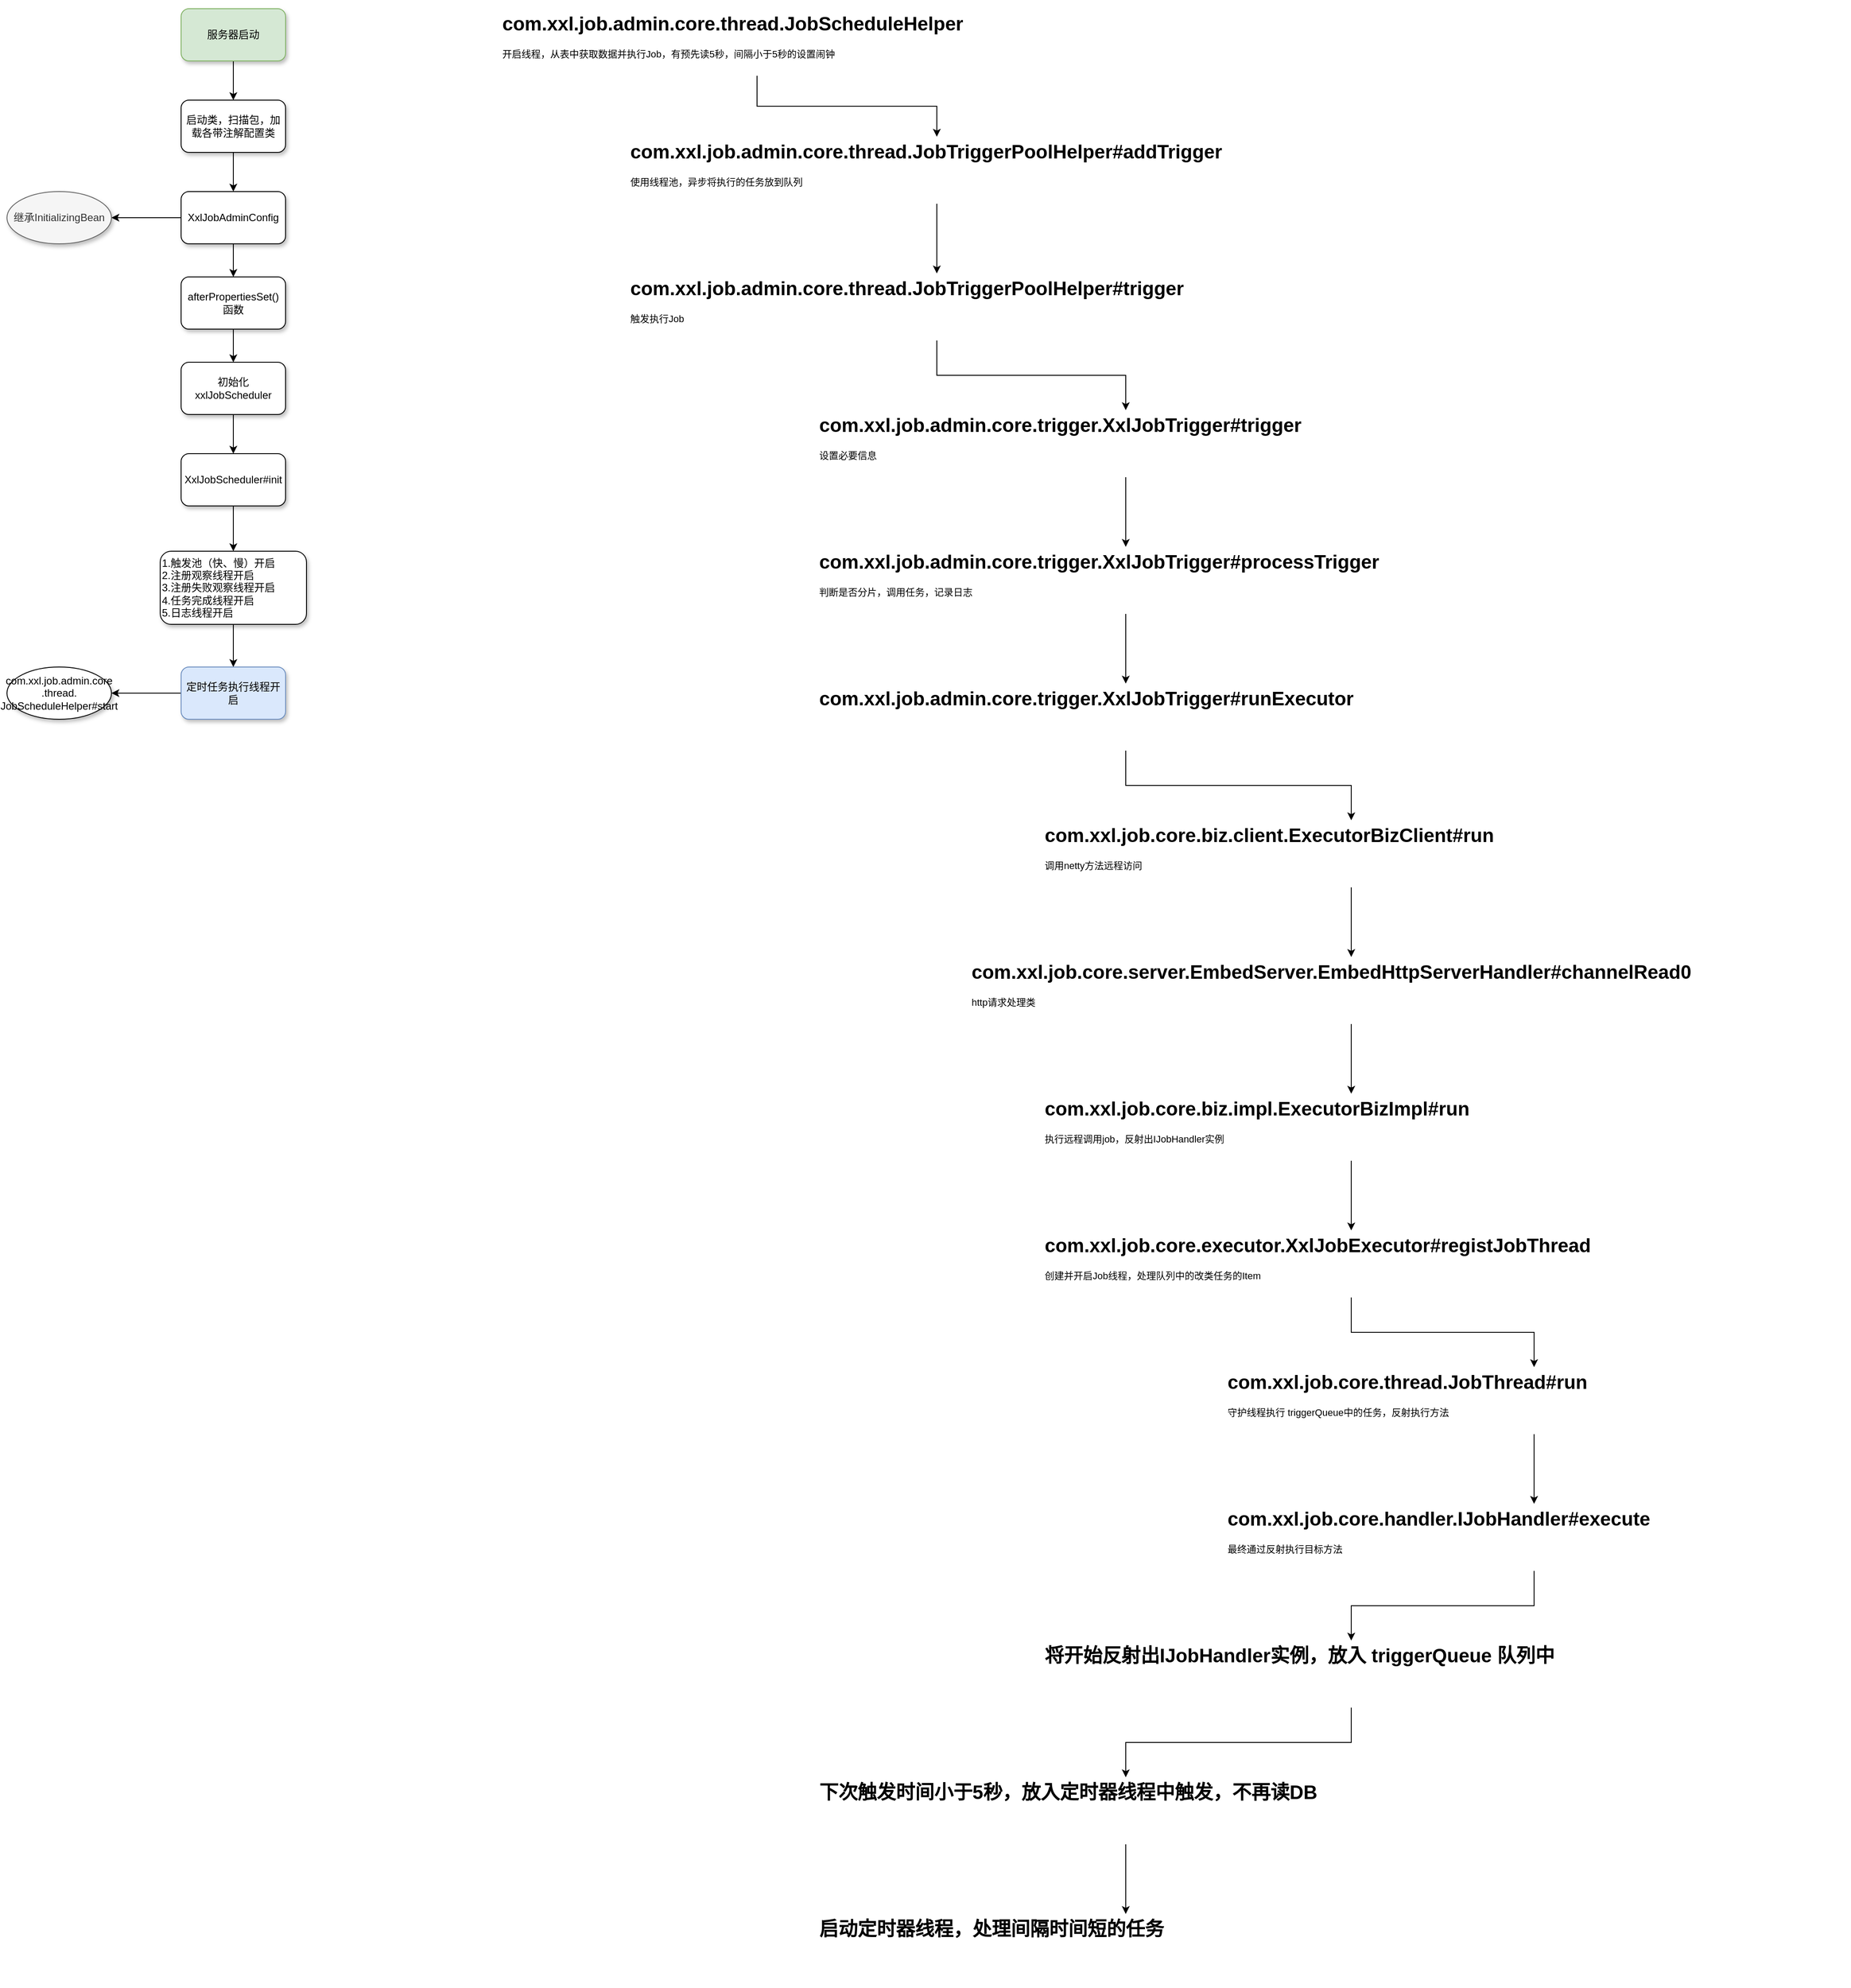 <mxfile version="20.2.0" type="device"><diagram id="TdCuFsOOBsZqoHhk3sME" name="第 1 页"><mxGraphModel dx="2062" dy="1122" grid="1" gridSize="7" guides="1" tooltips="1" connect="1" arrows="1" fold="1" page="1" pageScale="1" pageWidth="3300" pageHeight="4681" math="0" shadow="0"><root><mxCell id="0"/><mxCell id="1" parent="0"/><mxCell id="TL0Kbx53F8UFi0kQoqhP-3" value="" style="edgeStyle=orthogonalEdgeStyle;rounded=0;orthogonalLoop=1;jettySize=auto;html=1;" edge="1" parent="1" source="TL0Kbx53F8UFi0kQoqhP-1" target="TL0Kbx53F8UFi0kQoqhP-2"><mxGeometry relative="1" as="geometry"/></mxCell><mxCell id="TL0Kbx53F8UFi0kQoqhP-1" value="服务器启动" style="rounded=1;whiteSpace=wrap;html=1;shadow=1;fillColor=#d5e8d4;strokeColor=#82b366;" vertex="1" parent="1"><mxGeometry x="294" y="161" width="120" height="60" as="geometry"/></mxCell><mxCell id="TL0Kbx53F8UFi0kQoqhP-5" value="" style="edgeStyle=orthogonalEdgeStyle;shape=connector;rounded=0;orthogonalLoop=1;jettySize=auto;html=1;labelBackgroundColor=default;fontFamily=Helvetica;fontSize=11;fontColor=default;endArrow=classic;strokeColor=default;" edge="1" parent="1" source="TL0Kbx53F8UFi0kQoqhP-2" target="TL0Kbx53F8UFi0kQoqhP-4"><mxGeometry relative="1" as="geometry"/></mxCell><mxCell id="TL0Kbx53F8UFi0kQoqhP-2" value="启动类，扫描包，加载各带注解配置类" style="whiteSpace=wrap;html=1;rounded=1;shadow=1;" vertex="1" parent="1"><mxGeometry x="294" y="266" width="120" height="60" as="geometry"/></mxCell><mxCell id="TL0Kbx53F8UFi0kQoqhP-7" value="" style="edgeStyle=orthogonalEdgeStyle;shape=connector;rounded=0;orthogonalLoop=1;jettySize=auto;html=1;labelBackgroundColor=default;fontFamily=Helvetica;fontSize=11;fontColor=default;endArrow=classic;strokeColor=default;" edge="1" parent="1" source="TL0Kbx53F8UFi0kQoqhP-4" target="TL0Kbx53F8UFi0kQoqhP-6"><mxGeometry relative="1" as="geometry"/></mxCell><mxCell id="TL0Kbx53F8UFi0kQoqhP-9" value="" style="edgeStyle=orthogonalEdgeStyle;shape=connector;rounded=0;orthogonalLoop=1;jettySize=auto;html=1;labelBackgroundColor=default;fontFamily=Helvetica;fontSize=11;fontColor=default;endArrow=classic;strokeColor=default;" edge="1" parent="1" source="TL0Kbx53F8UFi0kQoqhP-4" target="TL0Kbx53F8UFi0kQoqhP-8"><mxGeometry relative="1" as="geometry"/></mxCell><mxCell id="TL0Kbx53F8UFi0kQoqhP-4" value="XxlJobAdminConfig" style="whiteSpace=wrap;html=1;rounded=1;shadow=1;" vertex="1" parent="1"><mxGeometry x="294" y="371" width="120" height="60" as="geometry"/></mxCell><mxCell id="TL0Kbx53F8UFi0kQoqhP-6" value="继承InitializingBean" style="ellipse;whiteSpace=wrap;html=1;rounded=1;shadow=1;fillColor=#f5f5f5;fontColor=#333333;strokeColor=#666666;" vertex="1" parent="1"><mxGeometry x="94" y="371" width="120" height="60" as="geometry"/></mxCell><mxCell id="TL0Kbx53F8UFi0kQoqhP-11" value="" style="edgeStyle=orthogonalEdgeStyle;shape=connector;rounded=0;orthogonalLoop=1;jettySize=auto;html=1;labelBackgroundColor=default;fontFamily=Helvetica;fontSize=11;fontColor=default;endArrow=classic;strokeColor=default;" edge="1" parent="1" source="TL0Kbx53F8UFi0kQoqhP-8" target="TL0Kbx53F8UFi0kQoqhP-10"><mxGeometry relative="1" as="geometry"/></mxCell><mxCell id="TL0Kbx53F8UFi0kQoqhP-8" value="afterPropertiesSet() 函数" style="whiteSpace=wrap;html=1;rounded=1;shadow=1;" vertex="1" parent="1"><mxGeometry x="294" y="469" width="120" height="60" as="geometry"/></mxCell><mxCell id="TL0Kbx53F8UFi0kQoqhP-13" value="" style="edgeStyle=orthogonalEdgeStyle;shape=connector;rounded=0;orthogonalLoop=1;jettySize=auto;html=1;labelBackgroundColor=default;fontFamily=Helvetica;fontSize=11;fontColor=default;endArrow=classic;strokeColor=default;" edge="1" parent="1" source="TL0Kbx53F8UFi0kQoqhP-10" target="TL0Kbx53F8UFi0kQoqhP-12"><mxGeometry relative="1" as="geometry"/></mxCell><mxCell id="TL0Kbx53F8UFi0kQoqhP-10" value="初始化 xxlJobScheduler" style="whiteSpace=wrap;html=1;rounded=1;shadow=1;" vertex="1" parent="1"><mxGeometry x="294" y="567" width="120" height="60" as="geometry"/></mxCell><mxCell id="TL0Kbx53F8UFi0kQoqhP-15" value="" style="edgeStyle=orthogonalEdgeStyle;shape=connector;rounded=0;orthogonalLoop=1;jettySize=auto;html=1;labelBackgroundColor=default;fontFamily=Helvetica;fontSize=11;fontColor=default;endArrow=classic;strokeColor=default;" edge="1" parent="1" source="TL0Kbx53F8UFi0kQoqhP-12" target="TL0Kbx53F8UFi0kQoqhP-14"><mxGeometry relative="1" as="geometry"/></mxCell><mxCell id="TL0Kbx53F8UFi0kQoqhP-12" value="XxlJobScheduler#init" style="whiteSpace=wrap;html=1;rounded=1;shadow=1;" vertex="1" parent="1"><mxGeometry x="294" y="672" width="120" height="60" as="geometry"/></mxCell><mxCell id="TL0Kbx53F8UFi0kQoqhP-17" value="" style="edgeStyle=orthogonalEdgeStyle;shape=connector;rounded=0;orthogonalLoop=1;jettySize=auto;html=1;labelBackgroundColor=default;fontFamily=Helvetica;fontSize=11;fontColor=default;endArrow=classic;strokeColor=default;" edge="1" parent="1" source="TL0Kbx53F8UFi0kQoqhP-14" target="TL0Kbx53F8UFi0kQoqhP-16"><mxGeometry relative="1" as="geometry"/></mxCell><mxCell id="TL0Kbx53F8UFi0kQoqhP-14" value="&lt;div&gt;1.触发池（快、慢）开启&lt;/div&gt;&lt;div&gt;&lt;span style=&quot;&quot;&gt;&lt;/span&gt;2.注册观察线程开启&lt;/div&gt;&lt;div&gt;&lt;span style=&quot;&quot;&gt;&lt;/span&gt;3.注册失败观察线程开启&lt;/div&gt;&lt;div&gt;&lt;span style=&quot;&quot;&gt;&lt;/span&gt;4.任务完成线程开启&lt;/div&gt;&lt;div&gt;&lt;span style=&quot;&quot;&gt;&lt;/span&gt;5.日志线程开启&lt;/div&gt;" style="whiteSpace=wrap;html=1;rounded=1;shadow=1;align=left;" vertex="1" parent="1"><mxGeometry x="270" y="784" width="168" height="84" as="geometry"/></mxCell><mxCell id="TL0Kbx53F8UFi0kQoqhP-23" value="" style="edgeStyle=orthogonalEdgeStyle;shape=connector;rounded=0;orthogonalLoop=1;jettySize=auto;html=1;labelBackgroundColor=default;fontFamily=Helvetica;fontSize=11;fontColor=default;endArrow=classic;strokeColor=default;" edge="1" parent="1" source="TL0Kbx53F8UFi0kQoqhP-16" target="TL0Kbx53F8UFi0kQoqhP-22"><mxGeometry relative="1" as="geometry"/></mxCell><mxCell id="TL0Kbx53F8UFi0kQoqhP-16" value="定时任务执行线程开启" style="whiteSpace=wrap;html=1;rounded=1;shadow=1;fillColor=#dae8fc;strokeColor=#6c8ebf;" vertex="1" parent="1"><mxGeometry x="294" y="917" width="120" height="60" as="geometry"/></mxCell><mxCell id="TL0Kbx53F8UFi0kQoqhP-22" value="com.xxl.job.admin.core&lt;br&gt;.thread.&lt;br&gt;JobScheduleHelper#start" style="ellipse;whiteSpace=wrap;html=1;rounded=1;shadow=1;" vertex="1" parent="1"><mxGeometry x="94" y="917" width="120" height="60" as="geometry"/></mxCell><mxCell id="TL0Kbx53F8UFi0kQoqhP-27" value="" style="edgeStyle=orthogonalEdgeStyle;shape=connector;rounded=0;orthogonalLoop=1;jettySize=auto;html=1;labelBackgroundColor=default;fontFamily=Helvetica;fontSize=11;fontColor=default;endArrow=classic;strokeColor=default;" edge="1" parent="1" source="TL0Kbx53F8UFi0kQoqhP-25" target="TL0Kbx53F8UFi0kQoqhP-26"><mxGeometry relative="1" as="geometry"/></mxCell><mxCell id="TL0Kbx53F8UFi0kQoqhP-25" value="&lt;h1&gt;com.xxl.job.admin.core.thread.JobScheduleHelper&lt;/h1&gt;&lt;p&gt;开启线程，从表中获取数据并执行Job，有预先读5秒，间隔小于5秒的设置闹钟&lt;/p&gt;" style="text;html=1;strokeColor=none;fillColor=none;spacing=5;spacingTop=-20;whiteSpace=wrap;overflow=hidden;rounded=0;shadow=1;fontFamily=Helvetica;fontSize=11;fontColor=default;" vertex="1" parent="1"><mxGeometry x="658" y="161" width="595" height="77" as="geometry"/></mxCell><mxCell id="TL0Kbx53F8UFi0kQoqhP-30" value="" style="edgeStyle=orthogonalEdgeStyle;shape=connector;rounded=0;orthogonalLoop=1;jettySize=auto;html=1;labelBackgroundColor=default;fontFamily=Helvetica;fontSize=11;fontColor=default;endArrow=classic;strokeColor=default;" edge="1" parent="1" source="TL0Kbx53F8UFi0kQoqhP-26" target="TL0Kbx53F8UFi0kQoqhP-29"><mxGeometry relative="1" as="geometry"/></mxCell><mxCell id="TL0Kbx53F8UFi0kQoqhP-26" value="&lt;h1&gt;com.xxl.job.admin.core.thread.JobTriggerPoolHelper#addTrigger&lt;/h1&gt;&lt;p&gt;使用线程池，异步将执行的任务放到队列&lt;/p&gt;" style="text;html=1;strokeColor=none;fillColor=none;spacing=5;spacingTop=-20;whiteSpace=wrap;overflow=hidden;rounded=0;shadow=1;fontFamily=Helvetica;fontSize=11;fontColor=default;" vertex="1" parent="1"><mxGeometry x="805" y="308" width="714" height="77" as="geometry"/></mxCell><mxCell id="TL0Kbx53F8UFi0kQoqhP-34" value="" style="edgeStyle=orthogonalEdgeStyle;shape=connector;rounded=0;orthogonalLoop=1;jettySize=auto;html=1;labelBackgroundColor=default;fontFamily=Helvetica;fontSize=11;fontColor=default;endArrow=classic;strokeColor=default;" edge="1" parent="1" source="TL0Kbx53F8UFi0kQoqhP-29" target="TL0Kbx53F8UFi0kQoqhP-33"><mxGeometry relative="1" as="geometry"/></mxCell><mxCell id="TL0Kbx53F8UFi0kQoqhP-29" value="&lt;h1&gt;com.xxl.job.admin.core.thread.JobTriggerPoolHelper#trigger&lt;/h1&gt;&lt;p&gt;触发执行Job&lt;/p&gt;" style="text;html=1;strokeColor=none;fillColor=none;spacing=5;spacingTop=-20;whiteSpace=wrap;overflow=hidden;rounded=0;shadow=1;fontFamily=Helvetica;fontSize=11;fontColor=default;" vertex="1" parent="1"><mxGeometry x="805" y="465" width="714" height="77" as="geometry"/></mxCell><mxCell id="TL0Kbx53F8UFi0kQoqhP-36" value="" style="edgeStyle=orthogonalEdgeStyle;shape=connector;rounded=0;orthogonalLoop=1;jettySize=auto;html=1;labelBackgroundColor=default;fontFamily=Helvetica;fontSize=11;fontColor=default;endArrow=classic;strokeColor=default;" edge="1" parent="1" source="TL0Kbx53F8UFi0kQoqhP-33" target="TL0Kbx53F8UFi0kQoqhP-35"><mxGeometry relative="1" as="geometry"/></mxCell><mxCell id="TL0Kbx53F8UFi0kQoqhP-33" value="&lt;h1&gt;com.xxl.job.admin.core.trigger.XxlJobTrigger#trigger&lt;/h1&gt;&lt;p&gt;设置必要信息&lt;/p&gt;" style="text;html=1;strokeColor=none;fillColor=none;spacing=5;spacingTop=-20;whiteSpace=wrap;overflow=hidden;rounded=0;shadow=1;fontFamily=Helvetica;fontSize=11;fontColor=default;" vertex="1" parent="1"><mxGeometry x="1022" y="622" width="714" height="77" as="geometry"/></mxCell><mxCell id="TL0Kbx53F8UFi0kQoqhP-38" value="" style="edgeStyle=orthogonalEdgeStyle;shape=connector;rounded=0;orthogonalLoop=1;jettySize=auto;html=1;labelBackgroundColor=default;fontFamily=Helvetica;fontSize=11;fontColor=default;endArrow=classic;strokeColor=default;" edge="1" parent="1" source="TL0Kbx53F8UFi0kQoqhP-35" target="TL0Kbx53F8UFi0kQoqhP-37"><mxGeometry relative="1" as="geometry"/></mxCell><mxCell id="TL0Kbx53F8UFi0kQoqhP-35" value="&lt;h1&gt;com.xxl.job.admin.core.trigger.XxlJobTrigger#processTrigger&lt;/h1&gt;&lt;p&gt;判断是否分片，调用任务，记录日志&lt;/p&gt;" style="text;html=1;strokeColor=none;fillColor=none;spacing=5;spacingTop=-20;whiteSpace=wrap;overflow=hidden;rounded=0;shadow=1;fontFamily=Helvetica;fontSize=11;fontColor=default;" vertex="1" parent="1"><mxGeometry x="1022" y="779" width="714" height="77" as="geometry"/></mxCell><mxCell id="TL0Kbx53F8UFi0kQoqhP-40" value="" style="edgeStyle=orthogonalEdgeStyle;shape=connector;rounded=0;orthogonalLoop=1;jettySize=auto;html=1;labelBackgroundColor=default;fontFamily=Helvetica;fontSize=11;fontColor=default;endArrow=classic;strokeColor=default;" edge="1" parent="1" source="TL0Kbx53F8UFi0kQoqhP-37" target="TL0Kbx53F8UFi0kQoqhP-39"><mxGeometry relative="1" as="geometry"/></mxCell><mxCell id="TL0Kbx53F8UFi0kQoqhP-37" value="&lt;h1&gt;com.xxl.job.admin.core.trigger.XxlJobTrigger#runExecutor&lt;br&gt;&lt;/h1&gt;" style="text;html=1;strokeColor=none;fillColor=none;spacing=5;spacingTop=-20;whiteSpace=wrap;overflow=hidden;rounded=0;shadow=1;fontFamily=Helvetica;fontSize=11;fontColor=default;" vertex="1" parent="1"><mxGeometry x="1022" y="936" width="714" height="77" as="geometry"/></mxCell><mxCell id="TL0Kbx53F8UFi0kQoqhP-42" value="" style="edgeStyle=orthogonalEdgeStyle;shape=connector;rounded=0;orthogonalLoop=1;jettySize=auto;html=1;labelBackgroundColor=default;fontFamily=Helvetica;fontSize=11;fontColor=default;endArrow=classic;strokeColor=default;" edge="1" parent="1" source="TL0Kbx53F8UFi0kQoqhP-39" target="TL0Kbx53F8UFi0kQoqhP-41"><mxGeometry relative="1" as="geometry"/></mxCell><mxCell id="TL0Kbx53F8UFi0kQoqhP-39" value="&lt;h1&gt;com.xxl.job.core.biz.client.ExecutorBizClient#run&lt;/h1&gt;&lt;p&gt;调用netty方法远程访问&lt;/p&gt;" style="text;html=1;strokeColor=none;fillColor=none;spacing=5;spacingTop=-20;whiteSpace=wrap;overflow=hidden;rounded=0;shadow=1;fontFamily=Helvetica;fontSize=11;fontColor=default;" vertex="1" parent="1"><mxGeometry x="1281" y="1093" width="714" height="77" as="geometry"/></mxCell><mxCell id="TL0Kbx53F8UFi0kQoqhP-44" value="" style="edgeStyle=orthogonalEdgeStyle;shape=connector;rounded=0;orthogonalLoop=1;jettySize=auto;html=1;labelBackgroundColor=default;fontFamily=Helvetica;fontSize=11;fontColor=default;endArrow=classic;strokeColor=default;" edge="1" parent="1" source="TL0Kbx53F8UFi0kQoqhP-41" target="TL0Kbx53F8UFi0kQoqhP-43"><mxGeometry relative="1" as="geometry"/></mxCell><mxCell id="TL0Kbx53F8UFi0kQoqhP-41" value="&lt;h1&gt;com.xxl.job.core.server.EmbedServer.EmbedHttpServerHandler#channelRead0&lt;/h1&gt;&lt;p&gt;http请求处理类&lt;/p&gt;" style="text;html=1;strokeColor=none;fillColor=none;spacing=5;spacingTop=-20;whiteSpace=wrap;overflow=hidden;rounded=0;shadow=1;fontFamily=Helvetica;fontSize=11;fontColor=default;" vertex="1" parent="1"><mxGeometry x="1197" y="1250" width="882" height="77" as="geometry"/></mxCell><mxCell id="TL0Kbx53F8UFi0kQoqhP-46" value="" style="edgeStyle=orthogonalEdgeStyle;shape=connector;rounded=0;orthogonalLoop=1;jettySize=auto;html=1;labelBackgroundColor=default;fontFamily=Helvetica;fontSize=11;fontColor=default;endArrow=classic;strokeColor=default;" edge="1" parent="1" source="TL0Kbx53F8UFi0kQoqhP-43" target="TL0Kbx53F8UFi0kQoqhP-45"><mxGeometry relative="1" as="geometry"/></mxCell><mxCell id="TL0Kbx53F8UFi0kQoqhP-43" value="&lt;h1&gt;com.xxl.job.core.biz.impl.ExecutorBizImpl#run&lt;/h1&gt;&lt;p&gt;执行远程调用job，反射出IJobHandler实例&lt;/p&gt;" style="text;html=1;strokeColor=none;fillColor=none;spacing=5;spacingTop=-20;whiteSpace=wrap;overflow=hidden;rounded=0;shadow=1;fontFamily=Helvetica;fontSize=11;fontColor=default;" vertex="1" parent="1"><mxGeometry x="1281" y="1407" width="714" height="77" as="geometry"/></mxCell><mxCell id="TL0Kbx53F8UFi0kQoqhP-48" value="" style="edgeStyle=orthogonalEdgeStyle;shape=connector;rounded=0;orthogonalLoop=1;jettySize=auto;html=1;labelBackgroundColor=default;fontFamily=Helvetica;fontSize=11;fontColor=default;endArrow=classic;strokeColor=default;" edge="1" parent="1" source="TL0Kbx53F8UFi0kQoqhP-45" target="TL0Kbx53F8UFi0kQoqhP-47"><mxGeometry relative="1" as="geometry"/></mxCell><mxCell id="TL0Kbx53F8UFi0kQoqhP-45" value="&lt;h1&gt;com.xxl.job.core.executor.XxlJobExecutor#registJobThread&lt;/h1&gt;&lt;p&gt;创建并开启Job线程，处理队列中的改类任务的Item&lt;/p&gt;" style="text;html=1;strokeColor=none;fillColor=none;spacing=5;spacingTop=-20;whiteSpace=wrap;overflow=hidden;rounded=0;shadow=1;fontFamily=Helvetica;fontSize=11;fontColor=default;" vertex="1" parent="1"><mxGeometry x="1281" y="1564" width="714" height="77" as="geometry"/></mxCell><mxCell id="TL0Kbx53F8UFi0kQoqhP-50" value="" style="edgeStyle=orthogonalEdgeStyle;shape=connector;rounded=0;orthogonalLoop=1;jettySize=auto;html=1;labelBackgroundColor=default;fontFamily=Helvetica;fontSize=11;fontColor=default;endArrow=classic;strokeColor=default;" edge="1" parent="1" source="TL0Kbx53F8UFi0kQoqhP-47" target="TL0Kbx53F8UFi0kQoqhP-49"><mxGeometry relative="1" as="geometry"/></mxCell><mxCell id="TL0Kbx53F8UFi0kQoqhP-47" value="&lt;h1&gt;com.xxl.job.core.thread.JobThread#run&lt;/h1&gt;&lt;p&gt;守护线程执行 triggerQueue中的任务，反射执行方法&lt;/p&gt;" style="text;html=1;strokeColor=none;fillColor=none;spacing=5;spacingTop=-20;whiteSpace=wrap;overflow=hidden;rounded=0;shadow=1;fontFamily=Helvetica;fontSize=11;fontColor=default;" vertex="1" parent="1"><mxGeometry x="1491" y="1721" width="714" height="77" as="geometry"/></mxCell><mxCell id="TL0Kbx53F8UFi0kQoqhP-52" value="" style="edgeStyle=orthogonalEdgeStyle;shape=connector;rounded=0;orthogonalLoop=1;jettySize=auto;html=1;labelBackgroundColor=default;fontFamily=Helvetica;fontSize=11;fontColor=default;endArrow=classic;strokeColor=default;" edge="1" parent="1" source="TL0Kbx53F8UFi0kQoqhP-49" target="TL0Kbx53F8UFi0kQoqhP-51"><mxGeometry relative="1" as="geometry"/></mxCell><mxCell id="TL0Kbx53F8UFi0kQoqhP-49" value="&lt;h1&gt;com.xxl.job.core.handler.IJobHandler#execute&lt;/h1&gt;&lt;p&gt;最终通过反射执行目标方法&lt;/p&gt;" style="text;html=1;strokeColor=none;fillColor=none;spacing=5;spacingTop=-20;whiteSpace=wrap;overflow=hidden;rounded=0;shadow=1;fontFamily=Helvetica;fontSize=11;fontColor=default;" vertex="1" parent="1"><mxGeometry x="1491" y="1878" width="714" height="77" as="geometry"/></mxCell><mxCell id="TL0Kbx53F8UFi0kQoqhP-54" value="" style="edgeStyle=orthogonalEdgeStyle;shape=connector;rounded=0;orthogonalLoop=1;jettySize=auto;html=1;labelBackgroundColor=default;fontFamily=Helvetica;fontSize=11;fontColor=default;endArrow=classic;strokeColor=default;" edge="1" parent="1" source="TL0Kbx53F8UFi0kQoqhP-51" target="TL0Kbx53F8UFi0kQoqhP-53"><mxGeometry relative="1" as="geometry"/></mxCell><mxCell id="TL0Kbx53F8UFi0kQoqhP-51" value="&lt;h1&gt;将开始反射出IJobHandler实例，放入 triggerQueue 队列中&lt;br&gt;&lt;/h1&gt;" style="text;html=1;strokeColor=none;fillColor=none;spacing=5;spacingTop=-20;whiteSpace=wrap;overflow=hidden;rounded=0;shadow=1;fontFamily=Helvetica;fontSize=11;fontColor=default;" vertex="1" parent="1"><mxGeometry x="1281" y="2035" width="714" height="77" as="geometry"/></mxCell><mxCell id="TL0Kbx53F8UFi0kQoqhP-56" value="" style="edgeStyle=orthogonalEdgeStyle;shape=connector;rounded=0;orthogonalLoop=1;jettySize=auto;html=1;labelBackgroundColor=default;fontFamily=Helvetica;fontSize=11;fontColor=default;endArrow=classic;strokeColor=default;" edge="1" parent="1" source="TL0Kbx53F8UFi0kQoqhP-53" target="TL0Kbx53F8UFi0kQoqhP-55"><mxGeometry relative="1" as="geometry"/></mxCell><mxCell id="TL0Kbx53F8UFi0kQoqhP-53" value="&lt;h1&gt;下次触发时间小于5秒，放入定时器线程中触发，不再读DB&lt;br&gt;&lt;/h1&gt;" style="text;html=1;strokeColor=none;fillColor=none;spacing=5;spacingTop=-20;whiteSpace=wrap;overflow=hidden;rounded=0;shadow=1;fontFamily=Helvetica;fontSize=11;fontColor=default;" vertex="1" parent="1"><mxGeometry x="1022" y="2192" width="714" height="77" as="geometry"/></mxCell><mxCell id="TL0Kbx53F8UFi0kQoqhP-55" value="&lt;h1&gt;启动定时器线程，处理间隔时间短的任务&lt;br&gt;&lt;/h1&gt;" style="text;html=1;strokeColor=none;fillColor=none;spacing=5;spacingTop=-20;whiteSpace=wrap;overflow=hidden;rounded=0;shadow=1;fontFamily=Helvetica;fontSize=11;fontColor=default;" vertex="1" parent="1"><mxGeometry x="1022" y="2349" width="714" height="77" as="geometry"/></mxCell></root></mxGraphModel></diagram></mxfile>